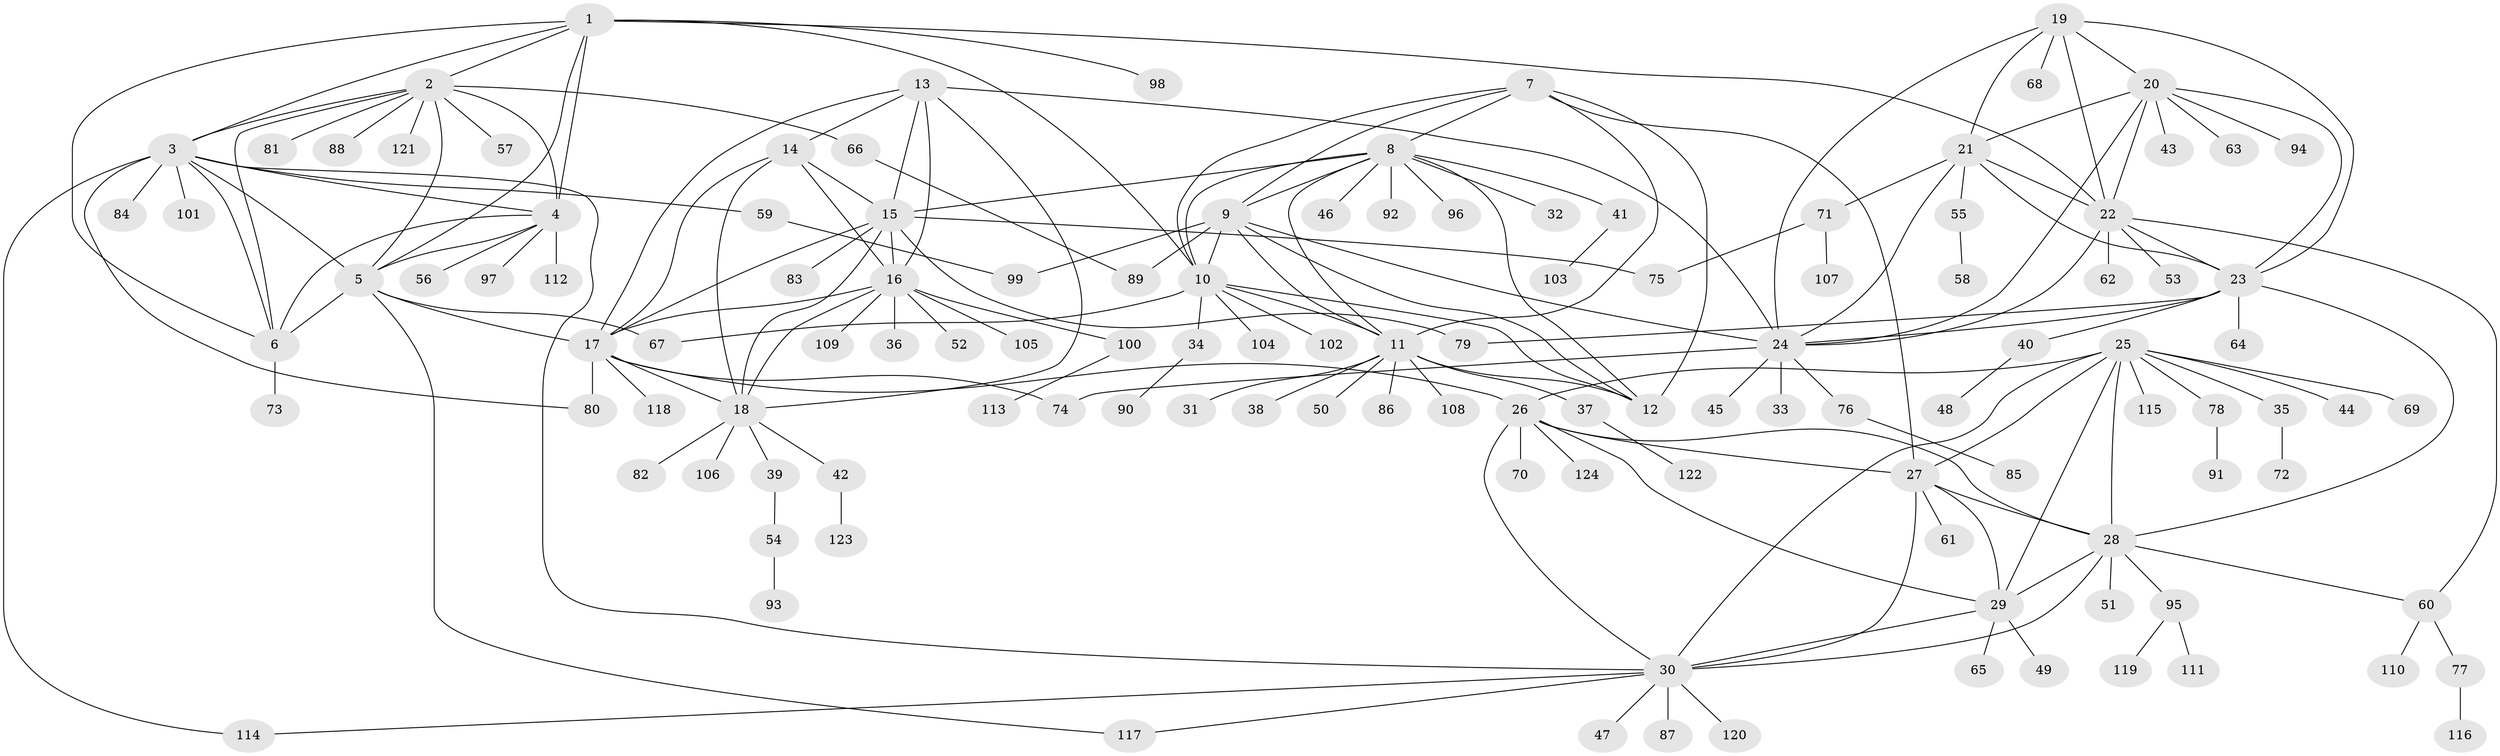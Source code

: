 // coarse degree distribution, {7: 0.05263157894736842, 5: 0.23684210526315788, 8: 0.13157894736842105, 6: 0.02631578947368421, 3: 0.07894736842105263, 4: 0.05263157894736842, 1: 0.2631578947368421, 2: 0.15789473684210525}
// Generated by graph-tools (version 1.1) at 2025/52/03/04/25 22:52:47]
// undirected, 124 vertices, 189 edges
graph export_dot {
  node [color=gray90,style=filled];
  1;
  2;
  3;
  4;
  5;
  6;
  7;
  8;
  9;
  10;
  11;
  12;
  13;
  14;
  15;
  16;
  17;
  18;
  19;
  20;
  21;
  22;
  23;
  24;
  25;
  26;
  27;
  28;
  29;
  30;
  31;
  32;
  33;
  34;
  35;
  36;
  37;
  38;
  39;
  40;
  41;
  42;
  43;
  44;
  45;
  46;
  47;
  48;
  49;
  50;
  51;
  52;
  53;
  54;
  55;
  56;
  57;
  58;
  59;
  60;
  61;
  62;
  63;
  64;
  65;
  66;
  67;
  68;
  69;
  70;
  71;
  72;
  73;
  74;
  75;
  76;
  77;
  78;
  79;
  80;
  81;
  82;
  83;
  84;
  85;
  86;
  87;
  88;
  89;
  90;
  91;
  92;
  93;
  94;
  95;
  96;
  97;
  98;
  99;
  100;
  101;
  102;
  103;
  104;
  105;
  106;
  107;
  108;
  109;
  110;
  111;
  112;
  113;
  114;
  115;
  116;
  117;
  118;
  119;
  120;
  121;
  122;
  123;
  124;
  1 -- 2;
  1 -- 3;
  1 -- 4;
  1 -- 5;
  1 -- 6;
  1 -- 10;
  1 -- 22;
  1 -- 98;
  2 -- 3;
  2 -- 4;
  2 -- 5;
  2 -- 6;
  2 -- 57;
  2 -- 66;
  2 -- 81;
  2 -- 88;
  2 -- 121;
  3 -- 4;
  3 -- 5;
  3 -- 6;
  3 -- 30;
  3 -- 59;
  3 -- 80;
  3 -- 84;
  3 -- 101;
  3 -- 114;
  4 -- 5;
  4 -- 6;
  4 -- 56;
  4 -- 97;
  4 -- 112;
  5 -- 6;
  5 -- 17;
  5 -- 67;
  5 -- 117;
  6 -- 73;
  7 -- 8;
  7 -- 9;
  7 -- 10;
  7 -- 11;
  7 -- 12;
  7 -- 27;
  8 -- 9;
  8 -- 10;
  8 -- 11;
  8 -- 12;
  8 -- 15;
  8 -- 32;
  8 -- 41;
  8 -- 46;
  8 -- 92;
  8 -- 96;
  9 -- 10;
  9 -- 11;
  9 -- 12;
  9 -- 24;
  9 -- 89;
  9 -- 99;
  10 -- 11;
  10 -- 12;
  10 -- 34;
  10 -- 67;
  10 -- 102;
  10 -- 104;
  11 -- 12;
  11 -- 31;
  11 -- 37;
  11 -- 38;
  11 -- 50;
  11 -- 86;
  11 -- 108;
  13 -- 14;
  13 -- 15;
  13 -- 16;
  13 -- 17;
  13 -- 18;
  13 -- 24;
  14 -- 15;
  14 -- 16;
  14 -- 17;
  14 -- 18;
  15 -- 16;
  15 -- 17;
  15 -- 18;
  15 -- 75;
  15 -- 79;
  15 -- 83;
  16 -- 17;
  16 -- 18;
  16 -- 36;
  16 -- 52;
  16 -- 100;
  16 -- 105;
  16 -- 109;
  17 -- 18;
  17 -- 26;
  17 -- 74;
  17 -- 80;
  17 -- 118;
  18 -- 39;
  18 -- 42;
  18 -- 82;
  18 -- 106;
  19 -- 20;
  19 -- 21;
  19 -- 22;
  19 -- 23;
  19 -- 24;
  19 -- 68;
  20 -- 21;
  20 -- 22;
  20 -- 23;
  20 -- 24;
  20 -- 43;
  20 -- 63;
  20 -- 94;
  21 -- 22;
  21 -- 23;
  21 -- 24;
  21 -- 55;
  21 -- 71;
  22 -- 23;
  22 -- 24;
  22 -- 53;
  22 -- 60;
  22 -- 62;
  23 -- 24;
  23 -- 28;
  23 -- 40;
  23 -- 64;
  23 -- 79;
  24 -- 33;
  24 -- 45;
  24 -- 74;
  24 -- 76;
  25 -- 26;
  25 -- 27;
  25 -- 28;
  25 -- 29;
  25 -- 30;
  25 -- 35;
  25 -- 44;
  25 -- 69;
  25 -- 78;
  25 -- 115;
  26 -- 27;
  26 -- 28;
  26 -- 29;
  26 -- 30;
  26 -- 70;
  26 -- 124;
  27 -- 28;
  27 -- 29;
  27 -- 30;
  27 -- 61;
  28 -- 29;
  28 -- 30;
  28 -- 51;
  28 -- 60;
  28 -- 95;
  29 -- 30;
  29 -- 49;
  29 -- 65;
  30 -- 47;
  30 -- 87;
  30 -- 114;
  30 -- 117;
  30 -- 120;
  34 -- 90;
  35 -- 72;
  37 -- 122;
  39 -- 54;
  40 -- 48;
  41 -- 103;
  42 -- 123;
  54 -- 93;
  55 -- 58;
  59 -- 99;
  60 -- 77;
  60 -- 110;
  66 -- 89;
  71 -- 75;
  71 -- 107;
  76 -- 85;
  77 -- 116;
  78 -- 91;
  95 -- 111;
  95 -- 119;
  100 -- 113;
}
